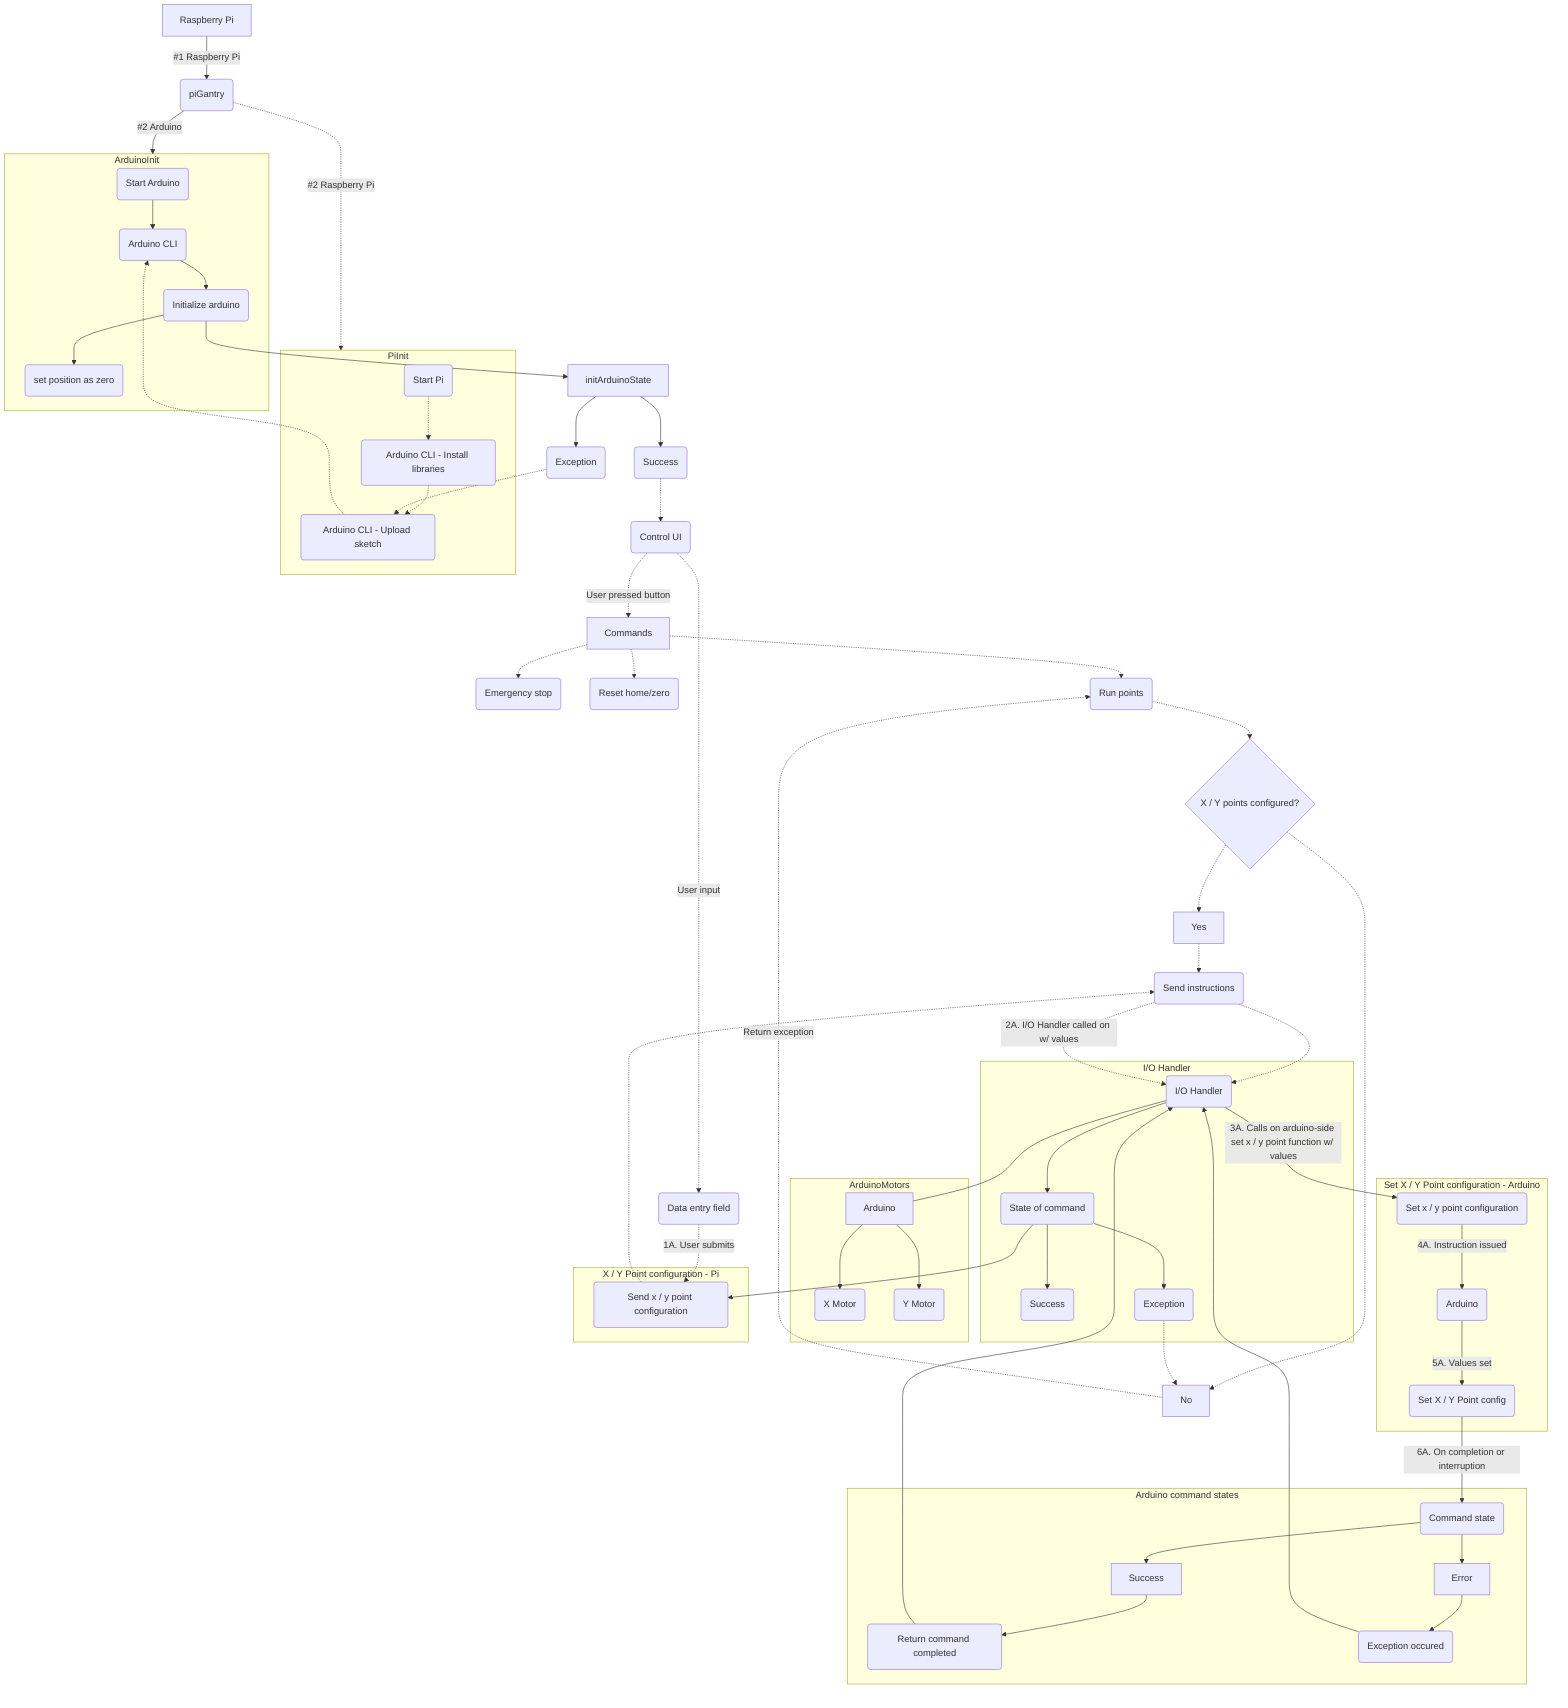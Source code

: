 flowchart TB
Pi[Raspberry Pi] -->|#1 Raspberry Pi| piGantry(piGantry)

piGantry -->|#2 Arduino|ArduinoInit
piGantry -.->|#2 Raspberry Pi| PiInit
Ui(Control UI)

subgraph PiInit
initArduino(Arduino CLI - Upload sketch)
receiveStartPi(Start Pi)
initArduinoLib(Arduino CLI - Install libraries)
end

initArduinoState
G(Success)
H(Exception)

subgraph ArduinoInit
receiveArduinoStart(Start Arduino)
ArduinoCli(Arduino CLI)
initArd(Initialize arduino)

setZero(set position as zero)
end

initArduinoState

receiveStartPi-.->
initArduinoLib -.->
initArduino -.-> ArduinoCli

initArduinoState -->G-.->Ui
initArduinoState -->H-.->initArduino

receiveArduinoStart-->ArduinoCli
ArduinoCli --> initArd --> setZero
initArd --> initArduinoState
setZero(set position as zero)


subgraph ArduinoCommands[Set X / Y Point configuration - Arduino]
setVal(Set X / Y Point config)
pointSet
ArduinoCmnd(Arduino)
end

subgraph ArduinoCommandStates[Arduino command states]
D
Success
Error
returnCommandComplete(Return command completed)
returnCommandError(Exception occured)
end

subgraph ArduinoMotors
Arduino
Arduino --> motorX(X Motor)
Arduino --> motorY(Y Motor)
end

Ui -.->|User pressed button| Commands

Commands -.-> stop(Emergency stop)
Commands -.-> goHome(Reset home/zero)
Commands -.-> execPoints(Run points)
execPoints -.-> C{X / Y points configured?}
C -.-> Yes -.-> executeCmnd(Send instructions)
C -.-> No -.->|Return exception| execPoints

subgraph IO[I/O Handler]
serialComm
commandState
E
F
end

executeCmnd -.-> serialComm
commandState(State of command) --> pointConfig
commandState --> E(Success)
commandState --> F(Exception) -.->No

Ui -.->|User input| Data(Data entry field)

subgraph pointConfigSect[X / Y Point configuration - Pi]
pointConfig
end

Data -.->|1A. User submits| pointConfig(Send x / y point configuration) -.-> 
executeCmnd -.->|2A. I/O Handler called on w/ values| serialComm(I/O Handler) -->|3A. Calls on arduino-side set x / y point function w/ values| pointSet(Set x / y point configuration) -->
|4A. Instruction issued| ArduinoCmnd -->|5A. Values set| setVal -->|6A. On completion or interruption| D(Command state)
--> Success
 --> returnCommandComplete --> serialComm
D --> Error --> returnCommandError --> serialComm
serialComm --- Arduino

serialComm --> commandState